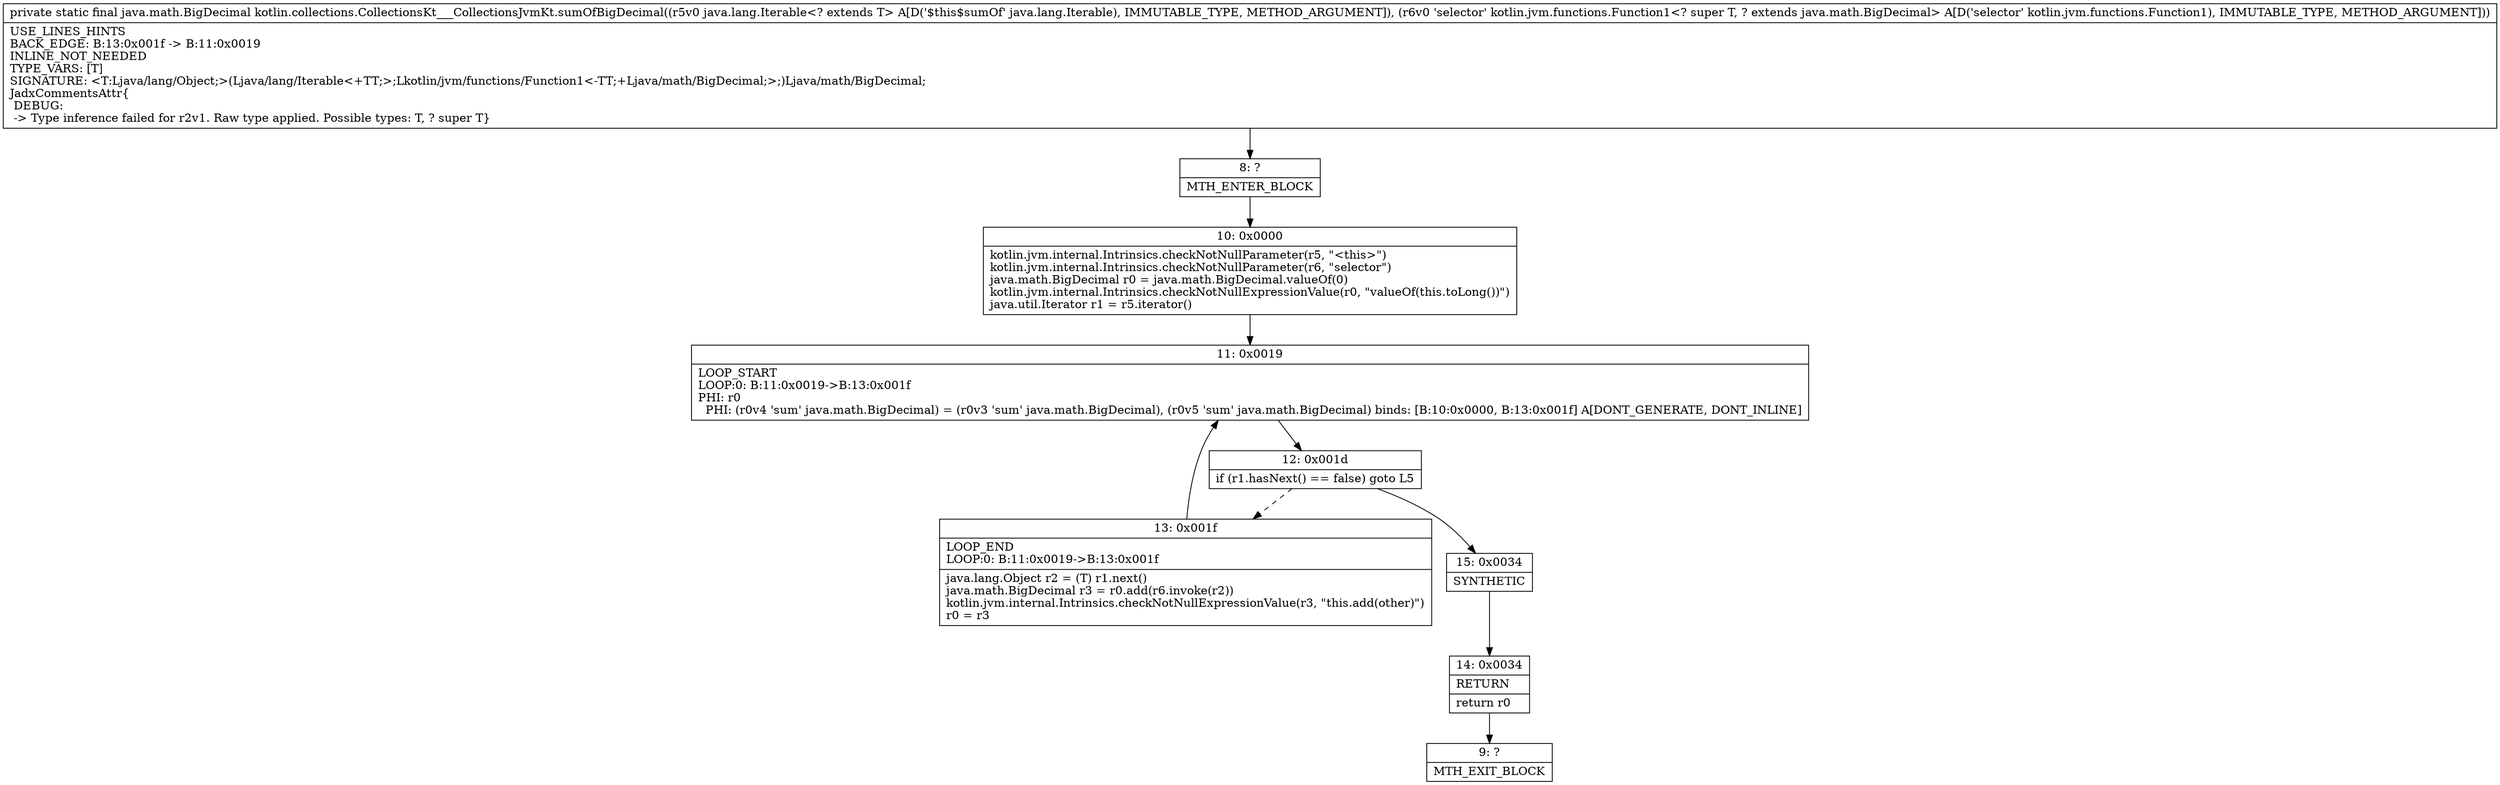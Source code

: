 digraph "CFG forkotlin.collections.CollectionsKt___CollectionsJvmKt.sumOfBigDecimal(Ljava\/lang\/Iterable;Lkotlin\/jvm\/functions\/Function1;)Ljava\/math\/BigDecimal;" {
Node_8 [shape=record,label="{8\:\ ?|MTH_ENTER_BLOCK\l}"];
Node_10 [shape=record,label="{10\:\ 0x0000|kotlin.jvm.internal.Intrinsics.checkNotNullParameter(r5, \"\<this\>\")\lkotlin.jvm.internal.Intrinsics.checkNotNullParameter(r6, \"selector\")\ljava.math.BigDecimal r0 = java.math.BigDecimal.valueOf(0)\lkotlin.jvm.internal.Intrinsics.checkNotNullExpressionValue(r0, \"valueOf(this.toLong())\")\ljava.util.Iterator r1 = r5.iterator()\l}"];
Node_11 [shape=record,label="{11\:\ 0x0019|LOOP_START\lLOOP:0: B:11:0x0019\-\>B:13:0x001f\lPHI: r0 \l  PHI: (r0v4 'sum' java.math.BigDecimal) = (r0v3 'sum' java.math.BigDecimal), (r0v5 'sum' java.math.BigDecimal) binds: [B:10:0x0000, B:13:0x001f] A[DONT_GENERATE, DONT_INLINE]\l}"];
Node_12 [shape=record,label="{12\:\ 0x001d|if (r1.hasNext() == false) goto L5\l}"];
Node_13 [shape=record,label="{13\:\ 0x001f|LOOP_END\lLOOP:0: B:11:0x0019\-\>B:13:0x001f\l|java.lang.Object r2 = (T) r1.next()\ljava.math.BigDecimal r3 = r0.add(r6.invoke(r2))\lkotlin.jvm.internal.Intrinsics.checkNotNullExpressionValue(r3, \"this.add(other)\")\lr0 = r3\l}"];
Node_15 [shape=record,label="{15\:\ 0x0034|SYNTHETIC\l}"];
Node_14 [shape=record,label="{14\:\ 0x0034|RETURN\l|return r0\l}"];
Node_9 [shape=record,label="{9\:\ ?|MTH_EXIT_BLOCK\l}"];
MethodNode[shape=record,label="{private static final java.math.BigDecimal kotlin.collections.CollectionsKt___CollectionsJvmKt.sumOfBigDecimal((r5v0 java.lang.Iterable\<? extends T\> A[D('$this$sumOf' java.lang.Iterable), IMMUTABLE_TYPE, METHOD_ARGUMENT]), (r6v0 'selector' kotlin.jvm.functions.Function1\<? super T, ? extends java.math.BigDecimal\> A[D('selector' kotlin.jvm.functions.Function1), IMMUTABLE_TYPE, METHOD_ARGUMENT]))  | USE_LINES_HINTS\lBACK_EDGE: B:13:0x001f \-\> B:11:0x0019\lINLINE_NOT_NEEDED\lTYPE_VARS: [T]\lSIGNATURE: \<T:Ljava\/lang\/Object;\>(Ljava\/lang\/Iterable\<+TT;\>;Lkotlin\/jvm\/functions\/Function1\<\-TT;+Ljava\/math\/BigDecimal;\>;)Ljava\/math\/BigDecimal;\lJadxCommentsAttr\{\l DEBUG: \l \-\> Type inference failed for r2v1. Raw type applied. Possible types: T, ? super T\}\l}"];
MethodNode -> Node_8;Node_8 -> Node_10;
Node_10 -> Node_11;
Node_11 -> Node_12;
Node_12 -> Node_13[style=dashed];
Node_12 -> Node_15;
Node_13 -> Node_11;
Node_15 -> Node_14;
Node_14 -> Node_9;
}

